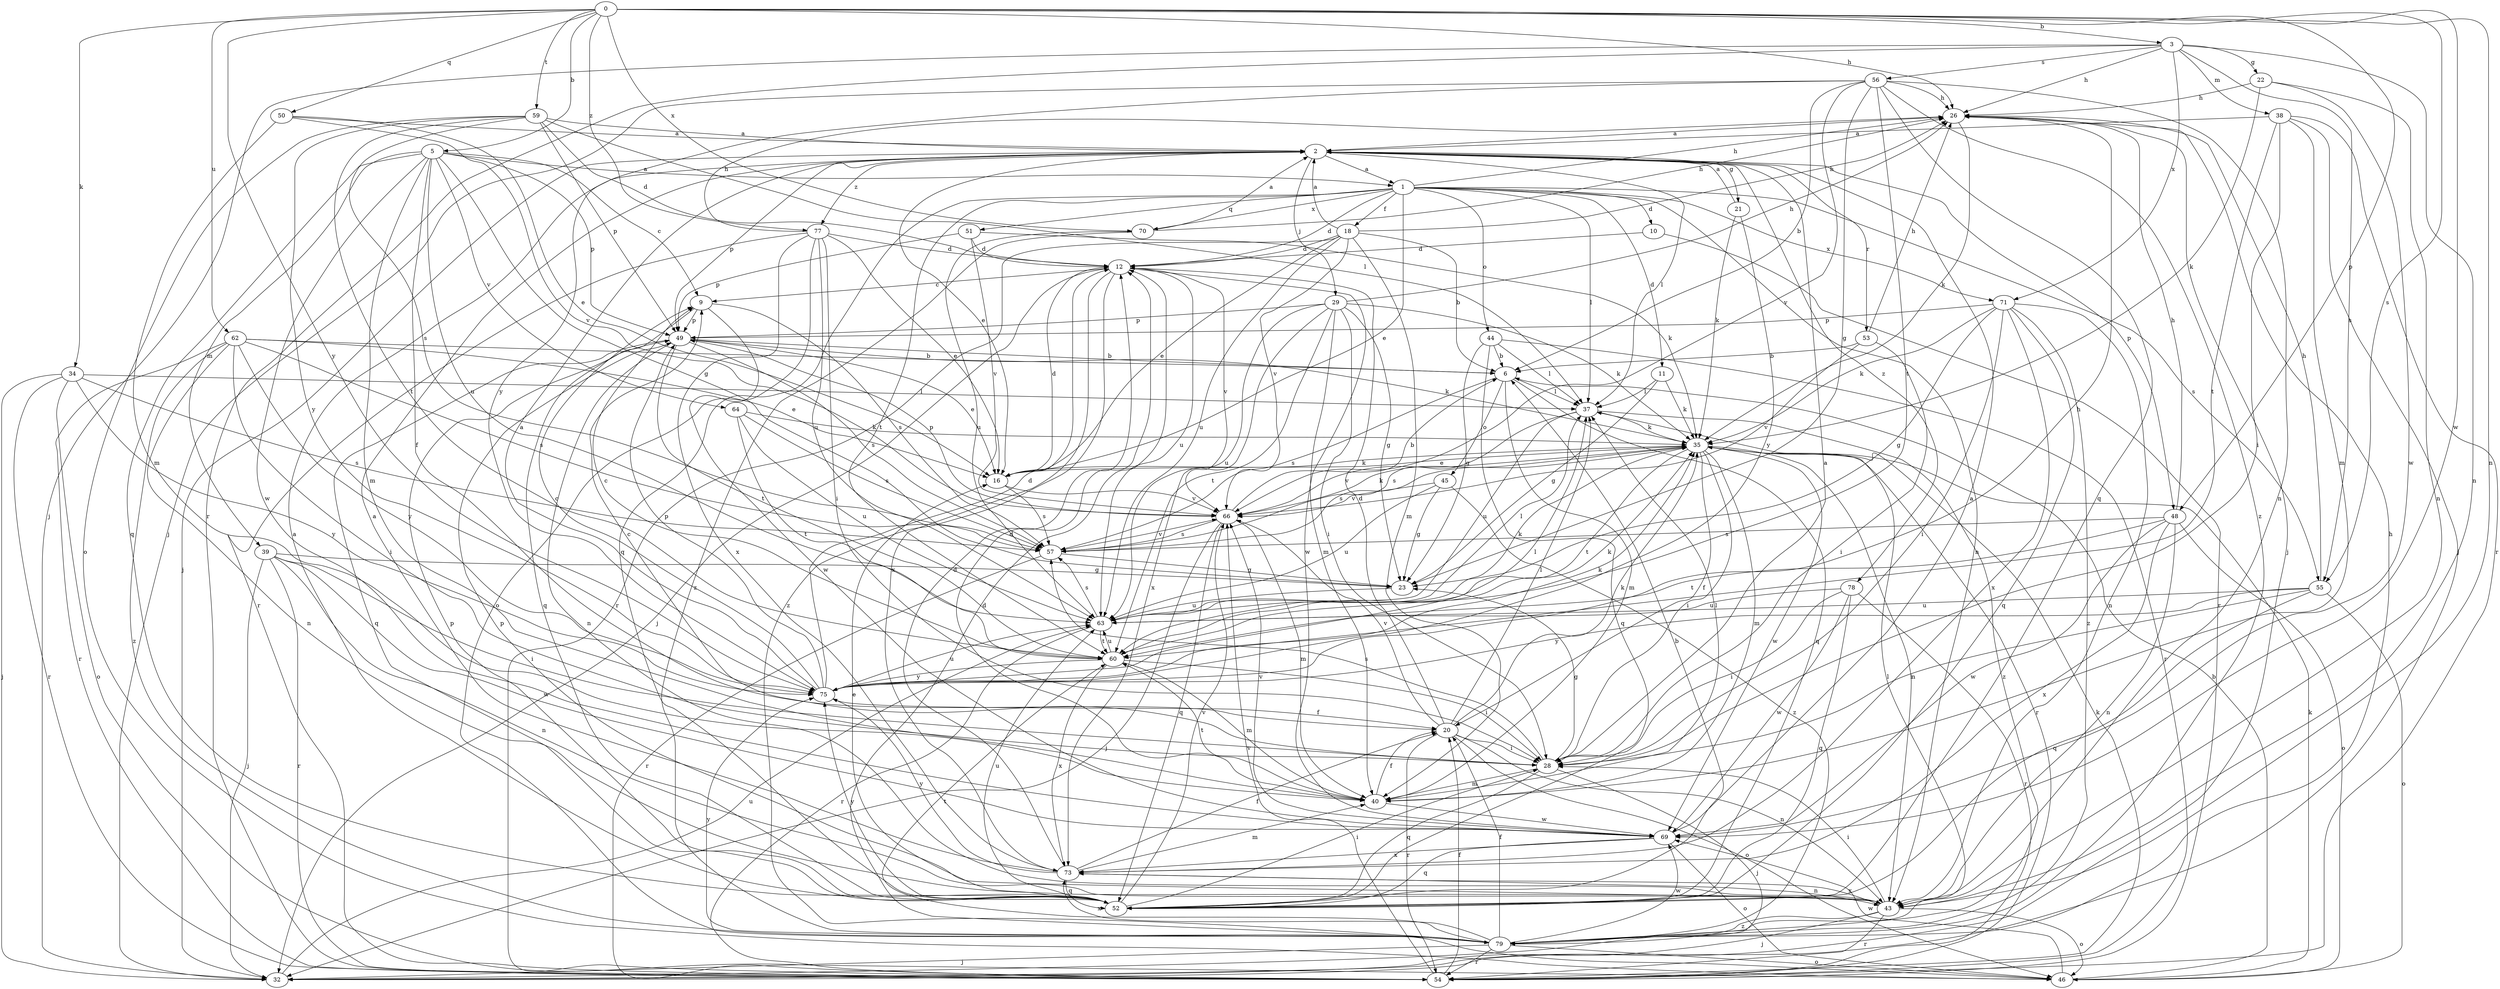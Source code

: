 strict digraph  {
0;
1;
2;
3;
5;
6;
9;
10;
11;
12;
16;
18;
20;
21;
22;
23;
26;
28;
29;
32;
34;
35;
37;
38;
39;
40;
43;
44;
45;
46;
48;
49;
50;
51;
52;
53;
54;
55;
56;
57;
59;
60;
62;
63;
64;
66;
69;
70;
71;
73;
75;
77;
78;
79;
0 -> 3  [label=b];
0 -> 5  [label=b];
0 -> 26  [label=h];
0 -> 34  [label=k];
0 -> 43  [label=n];
0 -> 48  [label=p];
0 -> 50  [label=q];
0 -> 55  [label=s];
0 -> 59  [label=t];
0 -> 62  [label=u];
0 -> 69  [label=w];
0 -> 70  [label=x];
0 -> 75  [label=y];
0 -> 77  [label=z];
1 -> 10  [label=d];
1 -> 11  [label=d];
1 -> 12  [label=d];
1 -> 16  [label=e];
1 -> 18  [label=f];
1 -> 26  [label=h];
1 -> 37  [label=l];
1 -> 43  [label=n];
1 -> 44  [label=o];
1 -> 51  [label=q];
1 -> 52  [label=q];
1 -> 55  [label=s];
1 -> 60  [label=t];
1 -> 70  [label=x];
1 -> 71  [label=x];
2 -> 1  [label=a];
2 -> 16  [label=e];
2 -> 21  [label=g];
2 -> 29  [label=j];
2 -> 32  [label=j];
2 -> 37  [label=l];
2 -> 48  [label=p];
2 -> 49  [label=p];
2 -> 53  [label=r];
2 -> 77  [label=z];
2 -> 78  [label=z];
3 -> 22  [label=g];
3 -> 26  [label=h];
3 -> 32  [label=j];
3 -> 38  [label=m];
3 -> 43  [label=n];
3 -> 54  [label=r];
3 -> 55  [label=s];
3 -> 56  [label=s];
3 -> 71  [label=x];
5 -> 1  [label=a];
5 -> 9  [label=c];
5 -> 20  [label=f];
5 -> 23  [label=g];
5 -> 39  [label=m];
5 -> 40  [label=m];
5 -> 49  [label=p];
5 -> 52  [label=q];
5 -> 63  [label=u];
5 -> 64  [label=v];
5 -> 69  [label=w];
6 -> 37  [label=l];
6 -> 40  [label=m];
6 -> 45  [label=o];
6 -> 52  [label=q];
6 -> 57  [label=s];
9 -> 49  [label=p];
9 -> 52  [label=q];
9 -> 57  [label=s];
9 -> 69  [label=w];
10 -> 12  [label=d];
10 -> 54  [label=r];
11 -> 23  [label=g];
11 -> 35  [label=k];
11 -> 37  [label=l];
12 -> 9  [label=c];
12 -> 32  [label=j];
12 -> 63  [label=u];
12 -> 66  [label=v];
12 -> 69  [label=w];
12 -> 73  [label=x];
12 -> 79  [label=z];
16 -> 12  [label=d];
16 -> 35  [label=k];
16 -> 57  [label=s];
16 -> 66  [label=v];
18 -> 2  [label=a];
18 -> 6  [label=b];
18 -> 12  [label=d];
18 -> 16  [label=e];
18 -> 26  [label=h];
18 -> 40  [label=m];
18 -> 54  [label=r];
18 -> 63  [label=u];
18 -> 66  [label=v];
20 -> 12  [label=d];
20 -> 28  [label=i];
20 -> 35  [label=k];
20 -> 37  [label=l];
20 -> 43  [label=n];
20 -> 46  [label=o];
20 -> 54  [label=r];
20 -> 66  [label=v];
21 -> 2  [label=a];
21 -> 35  [label=k];
21 -> 75  [label=y];
22 -> 26  [label=h];
22 -> 35  [label=k];
22 -> 43  [label=n];
22 -> 69  [label=w];
23 -> 63  [label=u];
26 -> 2  [label=a];
26 -> 32  [label=j];
26 -> 35  [label=k];
28 -> 2  [label=a];
28 -> 9  [label=c];
28 -> 23  [label=g];
28 -> 32  [label=j];
28 -> 40  [label=m];
28 -> 52  [label=q];
28 -> 57  [label=s];
29 -> 23  [label=g];
29 -> 26  [label=h];
29 -> 28  [label=i];
29 -> 35  [label=k];
29 -> 40  [label=m];
29 -> 49  [label=p];
29 -> 60  [label=t];
29 -> 63  [label=u];
29 -> 73  [label=x];
32 -> 63  [label=u];
34 -> 32  [label=j];
34 -> 37  [label=l];
34 -> 46  [label=o];
34 -> 54  [label=r];
34 -> 57  [label=s];
34 -> 75  [label=y];
35 -> 16  [label=e];
35 -> 20  [label=f];
35 -> 28  [label=i];
35 -> 40  [label=m];
35 -> 43  [label=n];
35 -> 54  [label=r];
35 -> 57  [label=s];
35 -> 60  [label=t];
35 -> 66  [label=v];
35 -> 69  [label=w];
37 -> 35  [label=k];
37 -> 57  [label=s];
37 -> 63  [label=u];
37 -> 79  [label=z];
38 -> 2  [label=a];
38 -> 28  [label=i];
38 -> 32  [label=j];
38 -> 40  [label=m];
38 -> 54  [label=r];
38 -> 60  [label=t];
39 -> 23  [label=g];
39 -> 28  [label=i];
39 -> 32  [label=j];
39 -> 43  [label=n];
39 -> 54  [label=r];
39 -> 69  [label=w];
40 -> 12  [label=d];
40 -> 20  [label=f];
40 -> 37  [label=l];
40 -> 60  [label=t];
40 -> 69  [label=w];
43 -> 28  [label=i];
43 -> 32  [label=j];
43 -> 46  [label=o];
43 -> 49  [label=p];
43 -> 54  [label=r];
43 -> 73  [label=x];
43 -> 79  [label=z];
44 -> 6  [label=b];
44 -> 23  [label=g];
44 -> 37  [label=l];
44 -> 52  [label=q];
44 -> 54  [label=r];
45 -> 23  [label=g];
45 -> 63  [label=u];
45 -> 66  [label=v];
45 -> 79  [label=z];
46 -> 6  [label=b];
46 -> 35  [label=k];
46 -> 69  [label=w];
48 -> 26  [label=h];
48 -> 43  [label=n];
48 -> 46  [label=o];
48 -> 57  [label=s];
48 -> 60  [label=t];
48 -> 69  [label=w];
48 -> 73  [label=x];
49 -> 6  [label=b];
49 -> 16  [label=e];
49 -> 35  [label=k];
49 -> 43  [label=n];
49 -> 52  [label=q];
49 -> 57  [label=s];
49 -> 60  [label=t];
50 -> 2  [label=a];
50 -> 16  [label=e];
50 -> 40  [label=m];
50 -> 66  [label=v];
51 -> 12  [label=d];
51 -> 35  [label=k];
51 -> 49  [label=p];
51 -> 66  [label=v];
52 -> 2  [label=a];
52 -> 6  [label=b];
52 -> 16  [label=e];
52 -> 28  [label=i];
52 -> 49  [label=p];
52 -> 63  [label=u];
52 -> 66  [label=v];
52 -> 75  [label=y];
53 -> 6  [label=b];
53 -> 26  [label=h];
53 -> 28  [label=i];
53 -> 66  [label=v];
54 -> 20  [label=f];
54 -> 35  [label=k];
54 -> 66  [label=v];
55 -> 26  [label=h];
55 -> 28  [label=i];
55 -> 46  [label=o];
55 -> 52  [label=q];
55 -> 63  [label=u];
55 -> 75  [label=y];
56 -> 6  [label=b];
56 -> 23  [label=g];
56 -> 26  [label=h];
56 -> 32  [label=j];
56 -> 43  [label=n];
56 -> 52  [label=q];
56 -> 60  [label=t];
56 -> 66  [label=v];
56 -> 75  [label=y];
56 -> 79  [label=z];
57 -> 23  [label=g];
57 -> 54  [label=r];
57 -> 66  [label=v];
59 -> 2  [label=a];
59 -> 12  [label=d];
59 -> 37  [label=l];
59 -> 46  [label=o];
59 -> 49  [label=p];
59 -> 57  [label=s];
59 -> 60  [label=t];
59 -> 75  [label=y];
60 -> 9  [label=c];
60 -> 28  [label=i];
60 -> 35  [label=k];
60 -> 40  [label=m];
60 -> 63  [label=u];
60 -> 73  [label=x];
60 -> 75  [label=y];
62 -> 6  [label=b];
62 -> 16  [label=e];
62 -> 28  [label=i];
62 -> 43  [label=n];
62 -> 54  [label=r];
62 -> 57  [label=s];
62 -> 75  [label=y];
62 -> 79  [label=z];
63 -> 35  [label=k];
63 -> 37  [label=l];
63 -> 54  [label=r];
63 -> 57  [label=s];
63 -> 60  [label=t];
64 -> 35  [label=k];
64 -> 57  [label=s];
64 -> 60  [label=t];
64 -> 63  [label=u];
66 -> 6  [label=b];
66 -> 32  [label=j];
66 -> 35  [label=k];
66 -> 40  [label=m];
66 -> 49  [label=p];
66 -> 52  [label=q];
66 -> 57  [label=s];
69 -> 2  [label=a];
69 -> 46  [label=o];
69 -> 52  [label=q];
69 -> 66  [label=v];
69 -> 73  [label=x];
70 -> 2  [label=a];
70 -> 26  [label=h];
70 -> 63  [label=u];
70 -> 79  [label=z];
71 -> 23  [label=g];
71 -> 28  [label=i];
71 -> 35  [label=k];
71 -> 43  [label=n];
71 -> 49  [label=p];
71 -> 52  [label=q];
71 -> 73  [label=x];
71 -> 79  [label=z];
73 -> 2  [label=a];
73 -> 12  [label=d];
73 -> 20  [label=f];
73 -> 40  [label=m];
73 -> 43  [label=n];
73 -> 52  [label=q];
73 -> 75  [label=y];
75 -> 2  [label=a];
75 -> 9  [label=c];
75 -> 12  [label=d];
75 -> 20  [label=f];
75 -> 26  [label=h];
75 -> 35  [label=k];
75 -> 37  [label=l];
75 -> 49  [label=p];
75 -> 63  [label=u];
77 -> 12  [label=d];
77 -> 16  [label=e];
77 -> 26  [label=h];
77 -> 28  [label=i];
77 -> 46  [label=o];
77 -> 54  [label=r];
77 -> 63  [label=u];
77 -> 73  [label=x];
78 -> 28  [label=i];
78 -> 52  [label=q];
78 -> 54  [label=r];
78 -> 63  [label=u];
78 -> 69  [label=w];
79 -> 12  [label=d];
79 -> 20  [label=f];
79 -> 26  [label=h];
79 -> 32  [label=j];
79 -> 37  [label=l];
79 -> 46  [label=o];
79 -> 54  [label=r];
79 -> 60  [label=t];
79 -> 69  [label=w];
79 -> 73  [label=x];
79 -> 75  [label=y];
}
